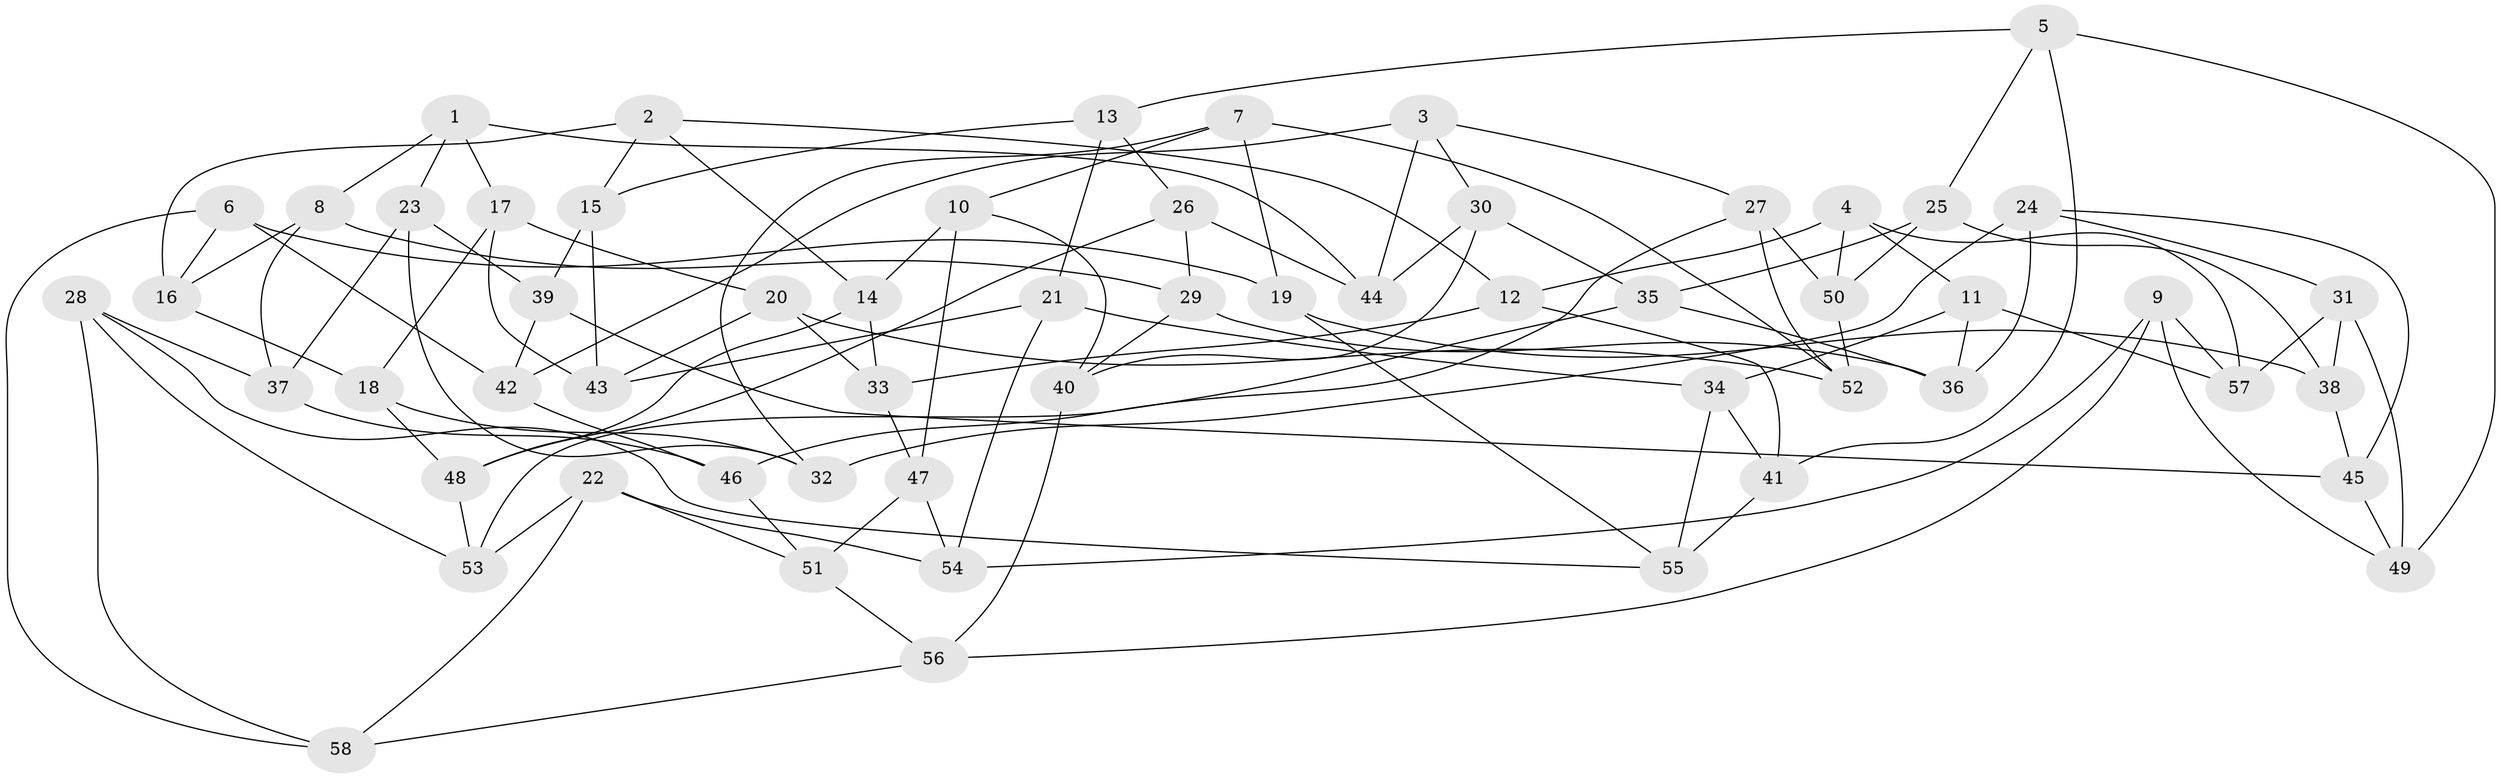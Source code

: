 // Generated by graph-tools (version 1.1) at 2025/02/03/09/25 03:02:57]
// undirected, 58 vertices, 116 edges
graph export_dot {
graph [start="1"]
  node [color=gray90,style=filled];
  1;
  2;
  3;
  4;
  5;
  6;
  7;
  8;
  9;
  10;
  11;
  12;
  13;
  14;
  15;
  16;
  17;
  18;
  19;
  20;
  21;
  22;
  23;
  24;
  25;
  26;
  27;
  28;
  29;
  30;
  31;
  32;
  33;
  34;
  35;
  36;
  37;
  38;
  39;
  40;
  41;
  42;
  43;
  44;
  45;
  46;
  47;
  48;
  49;
  50;
  51;
  52;
  53;
  54;
  55;
  56;
  57;
  58;
  1 -- 23;
  1 -- 17;
  1 -- 44;
  1 -- 8;
  2 -- 12;
  2 -- 14;
  2 -- 16;
  2 -- 15;
  3 -- 30;
  3 -- 42;
  3 -- 27;
  3 -- 44;
  4 -- 12;
  4 -- 11;
  4 -- 57;
  4 -- 50;
  5 -- 13;
  5 -- 41;
  5 -- 25;
  5 -- 49;
  6 -- 19;
  6 -- 42;
  6 -- 16;
  6 -- 58;
  7 -- 19;
  7 -- 32;
  7 -- 52;
  7 -- 10;
  8 -- 29;
  8 -- 16;
  8 -- 37;
  9 -- 56;
  9 -- 54;
  9 -- 49;
  9 -- 57;
  10 -- 47;
  10 -- 40;
  10 -- 14;
  11 -- 36;
  11 -- 34;
  11 -- 57;
  12 -- 33;
  12 -- 41;
  13 -- 15;
  13 -- 21;
  13 -- 26;
  14 -- 33;
  14 -- 48;
  15 -- 43;
  15 -- 39;
  16 -- 18;
  17 -- 43;
  17 -- 18;
  17 -- 20;
  18 -- 48;
  18 -- 32;
  19 -- 55;
  19 -- 38;
  20 -- 52;
  20 -- 33;
  20 -- 43;
  21 -- 34;
  21 -- 43;
  21 -- 54;
  22 -- 53;
  22 -- 58;
  22 -- 54;
  22 -- 51;
  23 -- 39;
  23 -- 32;
  23 -- 37;
  24 -- 45;
  24 -- 31;
  24 -- 32;
  24 -- 36;
  25 -- 38;
  25 -- 35;
  25 -- 50;
  26 -- 44;
  26 -- 29;
  26 -- 48;
  27 -- 46;
  27 -- 52;
  27 -- 50;
  28 -- 55;
  28 -- 58;
  28 -- 53;
  28 -- 37;
  29 -- 40;
  29 -- 36;
  30 -- 40;
  30 -- 35;
  30 -- 44;
  31 -- 38;
  31 -- 57;
  31 -- 49;
  33 -- 47;
  34 -- 41;
  34 -- 55;
  35 -- 53;
  35 -- 36;
  37 -- 46;
  38 -- 45;
  39 -- 45;
  39 -- 42;
  40 -- 56;
  41 -- 55;
  42 -- 46;
  45 -- 49;
  46 -- 51;
  47 -- 51;
  47 -- 54;
  48 -- 53;
  50 -- 52;
  51 -- 56;
  56 -- 58;
}

